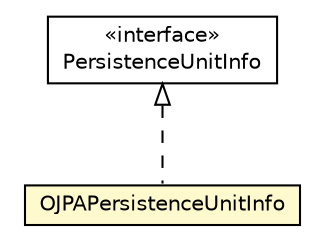#!/usr/local/bin/dot
#
# Class diagram 
# Generated by UMLGraph version R5_6-24-gf6e263 (http://www.umlgraph.org/)
#

digraph G {
	edge [fontname="Helvetica",fontsize=10,labelfontname="Helvetica",labelfontsize=10];
	node [fontname="Helvetica",fontsize=10,shape=plaintext];
	nodesep=0.25;
	ranksep=0.5;
	// com.orientechnologies.orient.object.jpa.OJPAPersistenceUnitInfo
	c4216818 [label=<<table title="com.orientechnologies.orient.object.jpa.OJPAPersistenceUnitInfo" border="0" cellborder="1" cellspacing="0" cellpadding="2" port="p" bgcolor="lemonChiffon" href="./OJPAPersistenceUnitInfo.html">
		<tr><td><table border="0" cellspacing="0" cellpadding="1">
<tr><td align="center" balign="center"> OJPAPersistenceUnitInfo </td></tr>
		</table></td></tr>
		</table>>, URL="./OJPAPersistenceUnitInfo.html", fontname="Helvetica", fontcolor="black", fontsize=10.0];
	//com.orientechnologies.orient.object.jpa.OJPAPersistenceUnitInfo implements javax.persistence.spi.PersistenceUnitInfo
	c4217504:p -> c4216818:p [dir=back,arrowtail=empty,style=dashed];
	// javax.persistence.spi.PersistenceUnitInfo
	c4217504 [label=<<table title="javax.persistence.spi.PersistenceUnitInfo" border="0" cellborder="1" cellspacing="0" cellpadding="2" port="p" href="http://java.sun.com/j2se/1.4.2/docs/api/javax/persistence/spi/PersistenceUnitInfo.html">
		<tr><td><table border="0" cellspacing="0" cellpadding="1">
<tr><td align="center" balign="center"> &#171;interface&#187; </td></tr>
<tr><td align="center" balign="center"> PersistenceUnitInfo </td></tr>
		</table></td></tr>
		</table>>, URL="http://java.sun.com/j2se/1.4.2/docs/api/javax/persistence/spi/PersistenceUnitInfo.html", fontname="Helvetica", fontcolor="black", fontsize=10.0];
}

